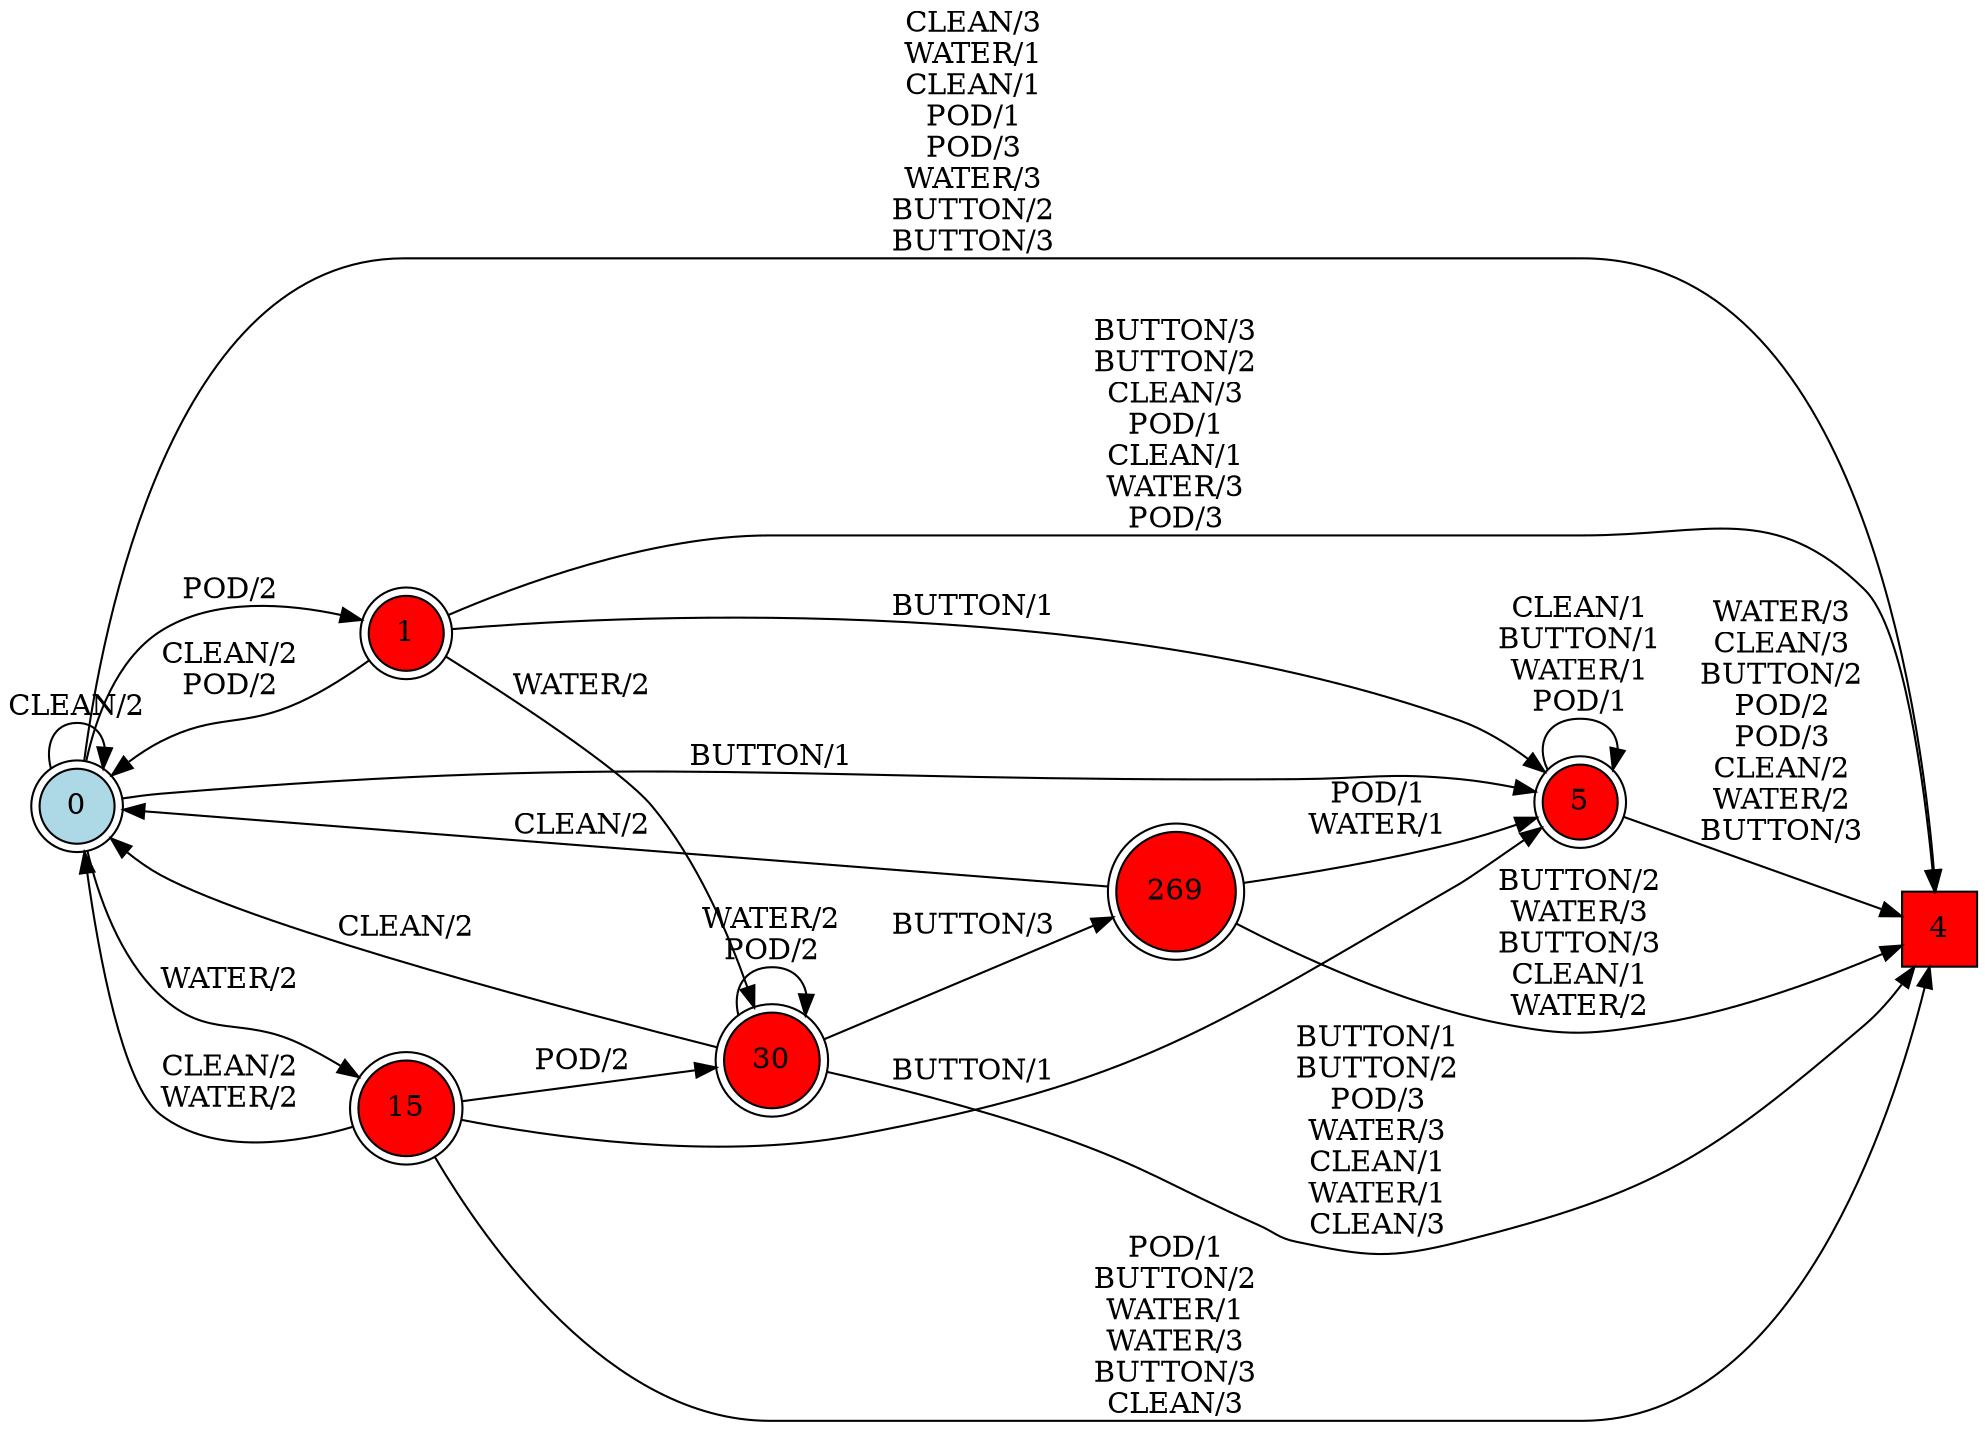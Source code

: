 digraph G {
  rankdir=LR;
  node [shape=circle, style=filled, fillcolor=white];
  "0" [isInitial=True, fillcolor=lightblue, shape=doublecircle];
  "1" [fillcolor=red, shape=doublecircle];
  "4" [fillcolor=red, shape=square];
  "5" [fillcolor=red, shape=doublecircle];
  "15" [fillcolor=red, shape=doublecircle];
  "30" [fillcolor=red, shape=doublecircle];
  "269" [fillcolor=red, shape=doublecircle];
  "0" -> "1" [label="POD/2"];
  "0" -> "5" [label="BUTTON/1"];
  "0" -> "15" [label="WATER/2"];
  "0" -> "4" [label="CLEAN/3\nWATER/1\nCLEAN/1\nPOD/1\nPOD/3\nWATER/3\nBUTTON/2\nBUTTON/3"];
  "0" -> "0" [label="CLEAN/2"];
  "1" -> "30" [label="WATER/2"];
  "1" -> "4" [label="BUTTON/3\nBUTTON/2\nCLEAN/3\nPOD/1\nCLEAN/1\nWATER/3\nPOD/3"];
  "1" -> "0" [label="CLEAN/2\nPOD/2"];
  "1" -> "5" [label="BUTTON/1"];
  "5" -> "4" [label="WATER/3\nCLEAN/3\nBUTTON/2\nPOD/2\nPOD/3\nCLEAN/2\nWATER/2\nBUTTON/3"];
  "5" -> "5" [label="CLEAN/1\nBUTTON/1\nWATER/1\nPOD/1"];
  "15" -> "4" [label="POD/1\nBUTTON/2\nWATER/1\nWATER/3\nBUTTON/3\nCLEAN/3"];
  "15" -> "0" [label="CLEAN/2\nWATER/2"];
  "15" -> "30" [label="POD/2"];
  "15" -> "5" [label="BUTTON/1"];
  "30" -> "269" [label="BUTTON/3"];
  "30" -> "4" [label="BUTTON/1\nBUTTON/2\nPOD/3\nWATER/3\nCLEAN/1\nWATER/1\nCLEAN/3"];
  "30" -> "0" [label="CLEAN/2"];
  "30" -> "30" [label="WATER/2\nPOD/2"];
  "269" -> "4" [label="BUTTON/2\nWATER/3\nBUTTON/3\nCLEAN/1\nWATER/2"];
  "269" -> "5" [label="POD/1\nWATER/1"];
  "269" -> "0" [label="CLEAN/2"];
}